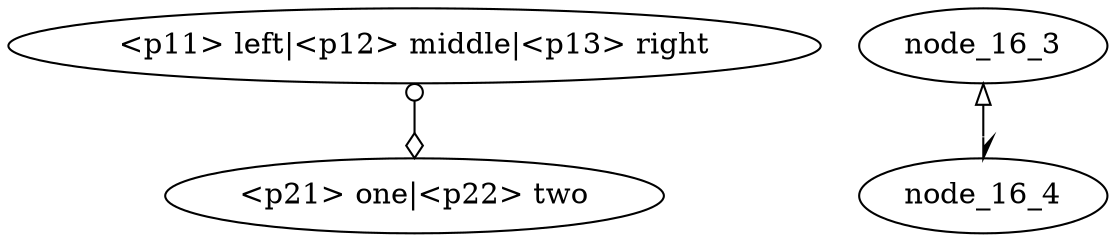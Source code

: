 strict digraph graph_16
{
	node_16_1
	[
		label = "<p11> left|<p12> middle|<p13> right"
	]

	node_16_2
	[
		label = "<p21> one|<p22> two"
	]

	node_16_1:p11 -> node_16_2:p22:s
	[
		arrowtail = "odot",
		arrowhead = "odiamond";
		dir       = both;
	];

    subgraph subgraph_16_1
    {
        node_16_3

        node_16_4;

        node_16_3 -> node_16_4
        [
            arrowtail = "empty"
            arrowhead = "halfopen",
            dir       = "both",
        ]
    }
}

